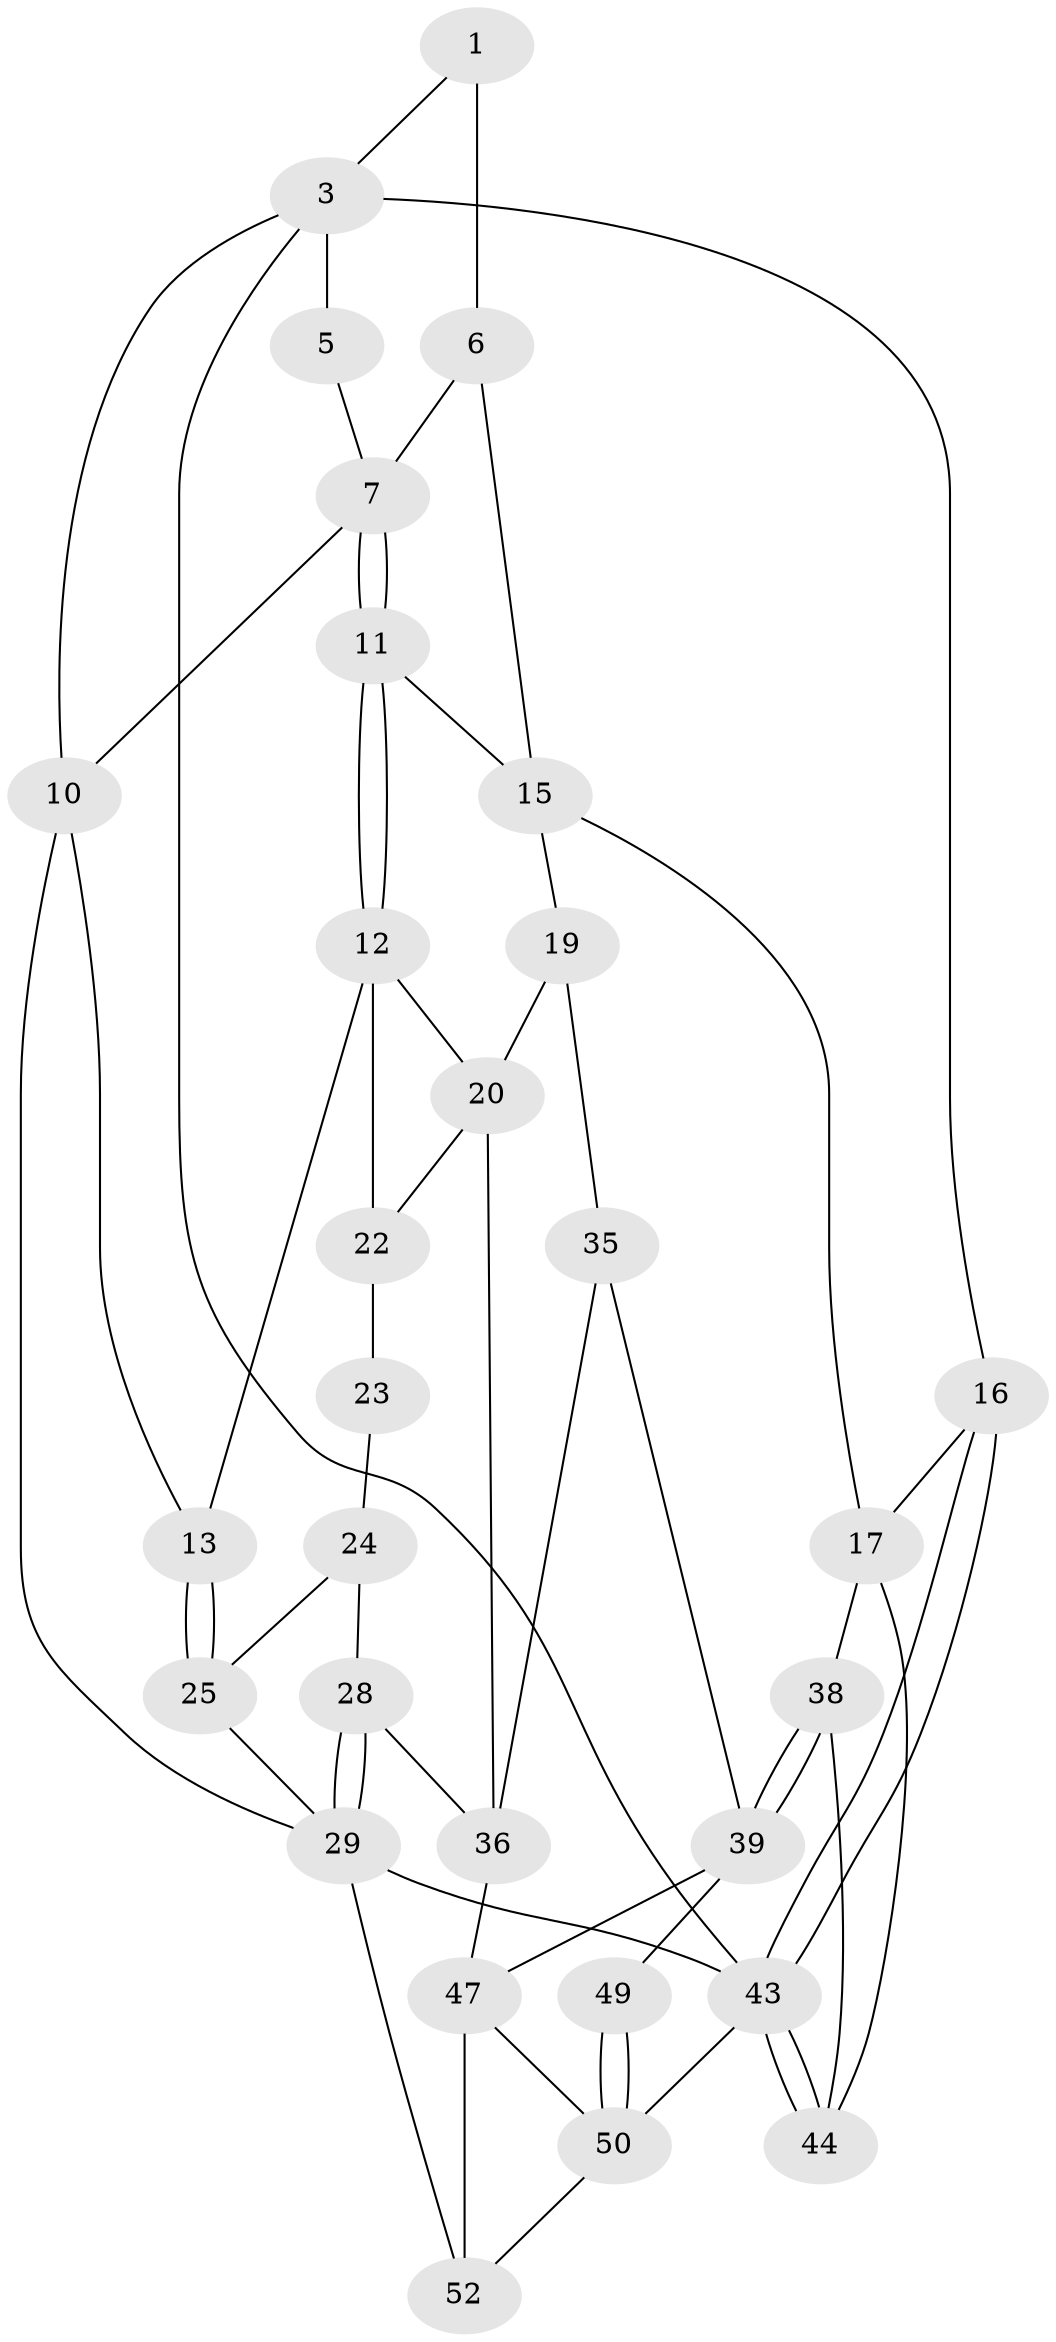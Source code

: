 // Generated by graph-tools (version 1.1) at 2025/52/02/27/25 19:52:37]
// undirected, 30 vertices, 59 edges
graph export_dot {
graph [start="1"]
  node [color=gray90,style=filled];
  1 [pos="+0.6759611970203728+0",super="+2"];
  3 [pos="+1+0",super="+4"];
  5 [pos="+0.6185007593486167+0"];
  6 [pos="+0.608557958781899+0.09247167493222254",super="+9"];
  7 [pos="+0.38765781904249924+0.044552644057943624",super="+8"];
  10 [pos="+0+0"];
  11 [pos="+0.3837176843970876+0.08341528213869483"];
  12 [pos="+0.33694610443022255+0.2690592031445431",super="+21"];
  13 [pos="+0.27138740442459297+0.2708303443196169",super="+14"];
  15 [pos="+0.7219150832156149+0.20860606352404373",super="+18"];
  16 [pos="+1+0.43710542986118234"];
  17 [pos="+0.8225542334175665+0.49440126280925",super="+37"];
  19 [pos="+0.4745126657394476+0.4152686748284866",super="+34"];
  20 [pos="+0.44077943559335564+0.3958638386398892",super="+32"];
  22 [pos="+0.2054573625268852+0.5071651035435754",super="+31"];
  23 [pos="+0.15541561438922027+0.5050347018227832",super="+30"];
  24 [pos="+0.07851577098310111+0.4635139184738993",super="+27"];
  25 [pos="+0.07459562975180344+0.4549951938000494",super="+26"];
  28 [pos="+0+0.6907065244030718"];
  29 [pos="+0+0.7084009607936624",super="+33"];
  35 [pos="+0.3315221295645744+0.7076469048939135",super="+41"];
  36 [pos="+0.2451540247854217+0.7129566030702051",super="+42"];
  38 [pos="+0.7531478381387617+0.6663449094870222",super="+46"];
  39 [pos="+0.6711576018749063+0.7752167955355049",super="+40"];
  43 [pos="+1+0.9996447808440805",super="+45"];
  44 [pos="+0.9888260703891883+0.8301852198895895"];
  47 [pos="+0.5358511669251655+0.9858753951428991",super="+48"];
  49 [pos="+0.7909132529854458+0.823740913437257"];
  50 [pos="+1+1",super="+51"];
  52 [pos="+0+1"];
  1 -- 6 [weight=2];
  1 -- 3;
  3 -- 16;
  3 -- 43;
  3 -- 10;
  3 -- 5;
  5 -- 7;
  6 -- 7;
  6 -- 15;
  7 -- 11;
  7 -- 11;
  7 -- 10;
  10 -- 29;
  10 -- 13;
  11 -- 12;
  11 -- 12;
  11 -- 15;
  12 -- 13;
  12 -- 20;
  12 -- 22;
  13 -- 25 [weight=2];
  13 -- 25;
  15 -- 17;
  15 -- 19;
  16 -- 17;
  16 -- 43;
  16 -- 43;
  17 -- 44;
  17 -- 38;
  19 -- 20;
  19 -- 35 [weight=2];
  20 -- 22;
  20 -- 36;
  22 -- 23 [weight=2];
  23 -- 24 [weight=2];
  24 -- 25;
  24 -- 28;
  25 -- 29;
  28 -- 29;
  28 -- 29;
  28 -- 36;
  29 -- 43;
  29 -- 52;
  35 -- 36;
  35 -- 39;
  36 -- 47;
  38 -- 39;
  38 -- 39;
  38 -- 44;
  39 -- 49;
  39 -- 47;
  43 -- 44;
  43 -- 44;
  43 -- 50;
  47 -- 50;
  47 -- 52;
  49 -- 50;
  49 -- 50;
  50 -- 52;
}
